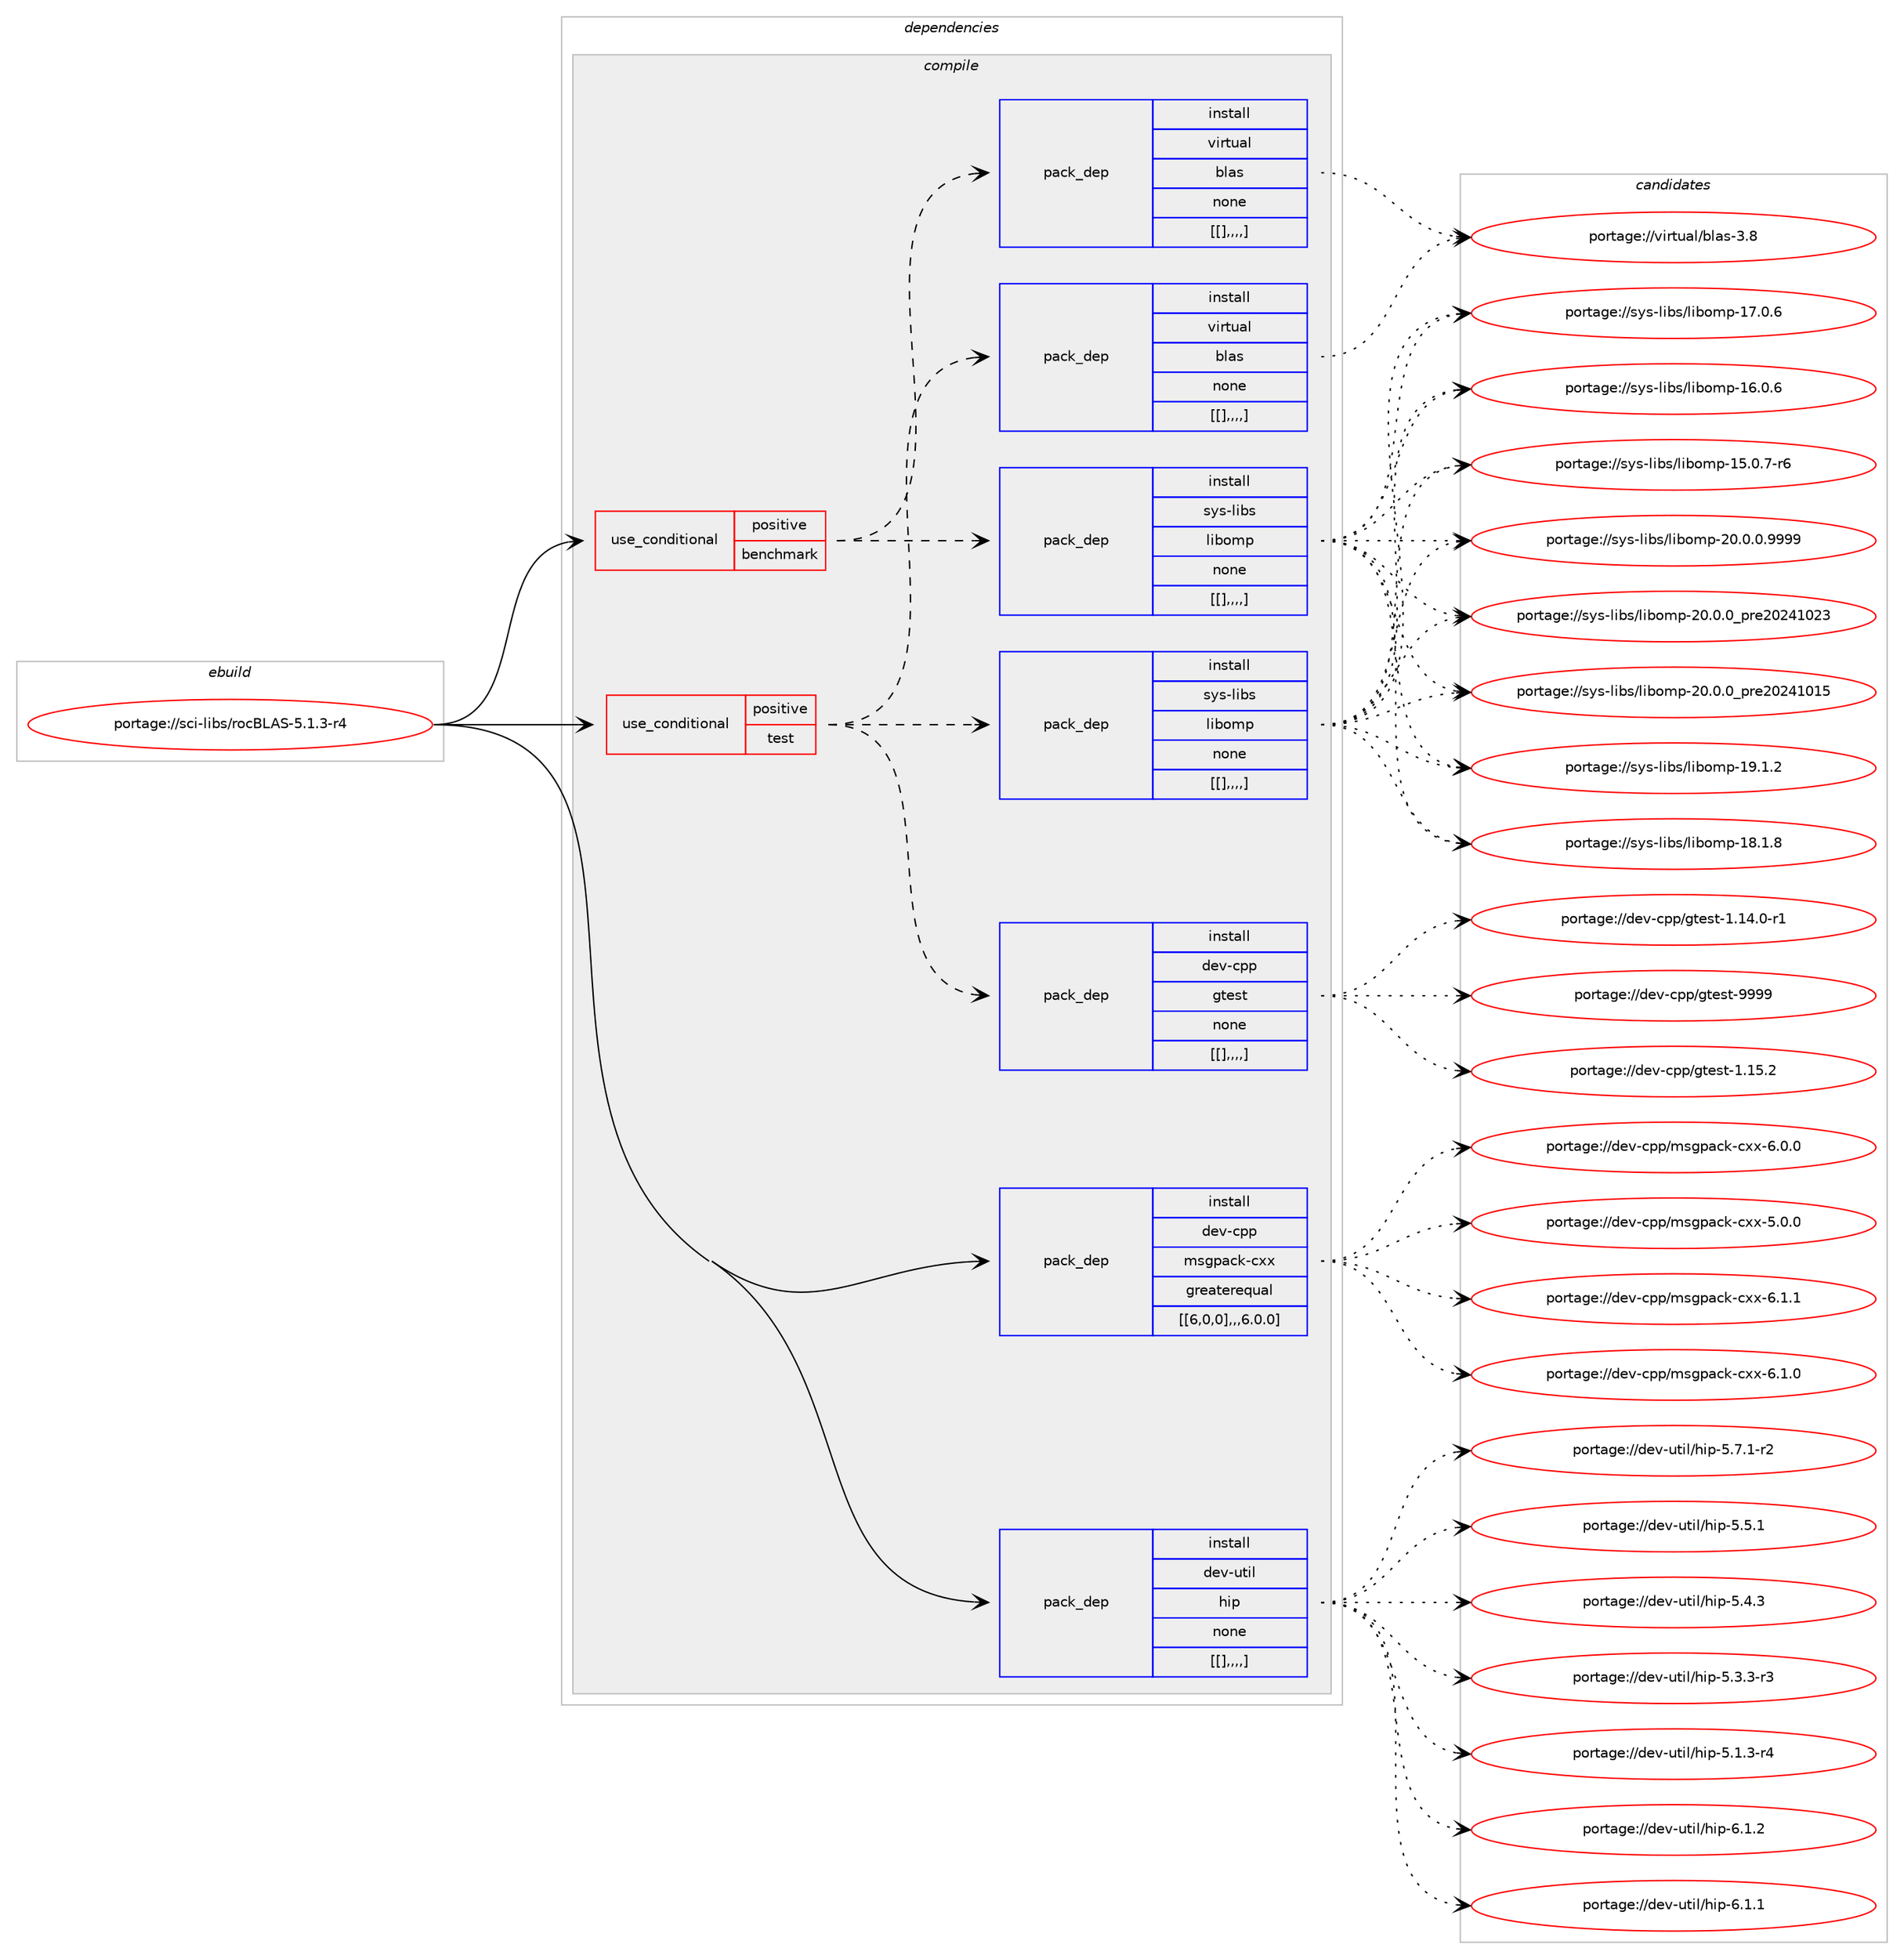 digraph prolog {

# *************
# Graph options
# *************

newrank=true;
concentrate=true;
compound=true;
graph [rankdir=LR,fontname=Helvetica,fontsize=10,ranksep=1.5];#, ranksep=2.5, nodesep=0.2];
edge  [arrowhead=vee];
node  [fontname=Helvetica,fontsize=10];

# **********
# The ebuild
# **********

subgraph cluster_leftcol {
color=gray;
label=<<i>ebuild</i>>;
id [label="portage://sci-libs/rocBLAS-5.1.3-r4", color=red, width=4, href="../sci-libs/rocBLAS-5.1.3-r4.svg"];
}

# ****************
# The dependencies
# ****************

subgraph cluster_midcol {
color=gray;
label=<<i>dependencies</i>>;
subgraph cluster_compile {
fillcolor="#eeeeee";
style=filled;
label=<<i>compile</i>>;
subgraph cond113547 {
dependency427465 [label=<<TABLE BORDER="0" CELLBORDER="1" CELLSPACING="0" CELLPADDING="4"><TR><TD ROWSPAN="3" CELLPADDING="10">use_conditional</TD></TR><TR><TD>positive</TD></TR><TR><TD>benchmark</TD></TR></TABLE>>, shape=none, color=red];
subgraph pack310775 {
dependency427511 [label=<<TABLE BORDER="0" CELLBORDER="1" CELLSPACING="0" CELLPADDING="4" WIDTH="220"><TR><TD ROWSPAN="6" CELLPADDING="30">pack_dep</TD></TR><TR><TD WIDTH="110">install</TD></TR><TR><TD>virtual</TD></TR><TR><TD>blas</TD></TR><TR><TD>none</TD></TR><TR><TD>[[],,,,]</TD></TR></TABLE>>, shape=none, color=blue];
}
dependency427465:e -> dependency427511:w [weight=20,style="dashed",arrowhead="vee"];
subgraph pack310804 {
dependency427529 [label=<<TABLE BORDER="0" CELLBORDER="1" CELLSPACING="0" CELLPADDING="4" WIDTH="220"><TR><TD ROWSPAN="6" CELLPADDING="30">pack_dep</TD></TR><TR><TD WIDTH="110">install</TD></TR><TR><TD>sys-libs</TD></TR><TR><TD>libomp</TD></TR><TR><TD>none</TD></TR><TR><TD>[[],,,,]</TD></TR></TABLE>>, shape=none, color=blue];
}
dependency427465:e -> dependency427529:w [weight=20,style="dashed",arrowhead="vee"];
}
id:e -> dependency427465:w [weight=20,style="solid",arrowhead="vee"];
subgraph cond113580 {
dependency427549 [label=<<TABLE BORDER="0" CELLBORDER="1" CELLSPACING="0" CELLPADDING="4"><TR><TD ROWSPAN="3" CELLPADDING="10">use_conditional</TD></TR><TR><TD>positive</TD></TR><TR><TD>test</TD></TR></TABLE>>, shape=none, color=red];
subgraph pack310830 {
dependency427551 [label=<<TABLE BORDER="0" CELLBORDER="1" CELLSPACING="0" CELLPADDING="4" WIDTH="220"><TR><TD ROWSPAN="6" CELLPADDING="30">pack_dep</TD></TR><TR><TD WIDTH="110">install</TD></TR><TR><TD>virtual</TD></TR><TR><TD>blas</TD></TR><TR><TD>none</TD></TR><TR><TD>[[],,,,]</TD></TR></TABLE>>, shape=none, color=blue];
}
dependency427549:e -> dependency427551:w [weight=20,style="dashed",arrowhead="vee"];
subgraph pack310843 {
dependency427583 [label=<<TABLE BORDER="0" CELLBORDER="1" CELLSPACING="0" CELLPADDING="4" WIDTH="220"><TR><TD ROWSPAN="6" CELLPADDING="30">pack_dep</TD></TR><TR><TD WIDTH="110">install</TD></TR><TR><TD>dev-cpp</TD></TR><TR><TD>gtest</TD></TR><TR><TD>none</TD></TR><TR><TD>[[],,,,]</TD></TR></TABLE>>, shape=none, color=blue];
}
dependency427549:e -> dependency427583:w [weight=20,style="dashed",arrowhead="vee"];
subgraph pack310858 {
dependency427586 [label=<<TABLE BORDER="0" CELLBORDER="1" CELLSPACING="0" CELLPADDING="4" WIDTH="220"><TR><TD ROWSPAN="6" CELLPADDING="30">pack_dep</TD></TR><TR><TD WIDTH="110">install</TD></TR><TR><TD>sys-libs</TD></TR><TR><TD>libomp</TD></TR><TR><TD>none</TD></TR><TR><TD>[[],,,,]</TD></TR></TABLE>>, shape=none, color=blue];
}
dependency427549:e -> dependency427586:w [weight=20,style="dashed",arrowhead="vee"];
}
id:e -> dependency427549:w [weight=20,style="solid",arrowhead="vee"];
subgraph pack310861 {
dependency427624 [label=<<TABLE BORDER="0" CELLBORDER="1" CELLSPACING="0" CELLPADDING="4" WIDTH="220"><TR><TD ROWSPAN="6" CELLPADDING="30">pack_dep</TD></TR><TR><TD WIDTH="110">install</TD></TR><TR><TD>dev-cpp</TD></TR><TR><TD>msgpack-cxx</TD></TR><TR><TD>greaterequal</TD></TR><TR><TD>[[6,0,0],,,6.0.0]</TD></TR></TABLE>>, shape=none, color=blue];
}
id:e -> dependency427624:w [weight=20,style="solid",arrowhead="vee"];
subgraph pack310884 {
dependency427627 [label=<<TABLE BORDER="0" CELLBORDER="1" CELLSPACING="0" CELLPADDING="4" WIDTH="220"><TR><TD ROWSPAN="6" CELLPADDING="30">pack_dep</TD></TR><TR><TD WIDTH="110">install</TD></TR><TR><TD>dev-util</TD></TR><TR><TD>hip</TD></TR><TR><TD>none</TD></TR><TR><TD>[[],,,,]</TD></TR></TABLE>>, shape=none, color=blue];
}
id:e -> dependency427627:w [weight=20,style="solid",arrowhead="vee"];
}
subgraph cluster_compileandrun {
fillcolor="#eeeeee";
style=filled;
label=<<i>compile and run</i>>;
}
subgraph cluster_run {
fillcolor="#eeeeee";
style=filled;
label=<<i>run</i>>;
}
}

# **************
# The candidates
# **************

subgraph cluster_choices {
rank=same;
color=gray;
label=<<i>candidates</i>>;

subgraph choice309205 {
color=black;
nodesep=1;
choice1181051141161179710847981089711545514656 [label="portage://virtual/blas-3.8", color=red, width=4,href="../virtual/blas-3.8.svg"];
dependency427511:e -> choice1181051141161179710847981089711545514656:w [style=dotted,weight="100"];
}
subgraph choice309221 {
color=black;
nodesep=1;
choice11512111545108105981154710810598111109112455048464846484657575757 [label="portage://sys-libs/libomp-20.0.0.9999", color=red, width=4,href="../sys-libs/libomp-20.0.0.9999.svg"];
choice1151211154510810598115471081059811110911245504846484648951121141015048505249485051 [label="portage://sys-libs/libomp-20.0.0_pre20241023", color=red, width=4,href="../sys-libs/libomp-20.0.0_pre20241023.svg"];
choice1151211154510810598115471081059811110911245504846484648951121141015048505249484953 [label="portage://sys-libs/libomp-20.0.0_pre20241015", color=red, width=4,href="../sys-libs/libomp-20.0.0_pre20241015.svg"];
choice1151211154510810598115471081059811110911245495746494650 [label="portage://sys-libs/libomp-19.1.2", color=red, width=4,href="../sys-libs/libomp-19.1.2.svg"];
choice1151211154510810598115471081059811110911245495646494656 [label="portage://sys-libs/libomp-18.1.8", color=red, width=4,href="../sys-libs/libomp-18.1.8.svg"];
choice1151211154510810598115471081059811110911245495546484654 [label="portage://sys-libs/libomp-17.0.6", color=red, width=4,href="../sys-libs/libomp-17.0.6.svg"];
choice1151211154510810598115471081059811110911245495446484654 [label="portage://sys-libs/libomp-16.0.6", color=red, width=4,href="../sys-libs/libomp-16.0.6.svg"];
choice11512111545108105981154710810598111109112454953464846554511454 [label="portage://sys-libs/libomp-15.0.7-r6", color=red, width=4,href="../sys-libs/libomp-15.0.7-r6.svg"];
dependency427529:e -> choice11512111545108105981154710810598111109112455048464846484657575757:w [style=dotted,weight="100"];
dependency427529:e -> choice1151211154510810598115471081059811110911245504846484648951121141015048505249485051:w [style=dotted,weight="100"];
dependency427529:e -> choice1151211154510810598115471081059811110911245504846484648951121141015048505249484953:w [style=dotted,weight="100"];
dependency427529:e -> choice1151211154510810598115471081059811110911245495746494650:w [style=dotted,weight="100"];
dependency427529:e -> choice1151211154510810598115471081059811110911245495646494656:w [style=dotted,weight="100"];
dependency427529:e -> choice1151211154510810598115471081059811110911245495546484654:w [style=dotted,weight="100"];
dependency427529:e -> choice1151211154510810598115471081059811110911245495446484654:w [style=dotted,weight="100"];
dependency427529:e -> choice11512111545108105981154710810598111109112454953464846554511454:w [style=dotted,weight="100"];
}
subgraph choice309249 {
color=black;
nodesep=1;
choice1181051141161179710847981089711545514656 [label="portage://virtual/blas-3.8", color=red, width=4,href="../virtual/blas-3.8.svg"];
dependency427551:e -> choice1181051141161179710847981089711545514656:w [style=dotted,weight="100"];
}
subgraph choice309251 {
color=black;
nodesep=1;
choice1001011184599112112471031161011151164557575757 [label="portage://dev-cpp/gtest-9999", color=red, width=4,href="../dev-cpp/gtest-9999.svg"];
choice10010111845991121124710311610111511645494649534650 [label="portage://dev-cpp/gtest-1.15.2", color=red, width=4,href="../dev-cpp/gtest-1.15.2.svg"];
choice100101118459911211247103116101115116454946495246484511449 [label="portage://dev-cpp/gtest-1.14.0-r1", color=red, width=4,href="../dev-cpp/gtest-1.14.0-r1.svg"];
dependency427583:e -> choice1001011184599112112471031161011151164557575757:w [style=dotted,weight="100"];
dependency427583:e -> choice10010111845991121124710311610111511645494649534650:w [style=dotted,weight="100"];
dependency427583:e -> choice100101118459911211247103116101115116454946495246484511449:w [style=dotted,weight="100"];
}
subgraph choice309274 {
color=black;
nodesep=1;
choice11512111545108105981154710810598111109112455048464846484657575757 [label="portage://sys-libs/libomp-20.0.0.9999", color=red, width=4,href="../sys-libs/libomp-20.0.0.9999.svg"];
choice1151211154510810598115471081059811110911245504846484648951121141015048505249485051 [label="portage://sys-libs/libomp-20.0.0_pre20241023", color=red, width=4,href="../sys-libs/libomp-20.0.0_pre20241023.svg"];
choice1151211154510810598115471081059811110911245504846484648951121141015048505249484953 [label="portage://sys-libs/libomp-20.0.0_pre20241015", color=red, width=4,href="../sys-libs/libomp-20.0.0_pre20241015.svg"];
choice1151211154510810598115471081059811110911245495746494650 [label="portage://sys-libs/libomp-19.1.2", color=red, width=4,href="../sys-libs/libomp-19.1.2.svg"];
choice1151211154510810598115471081059811110911245495646494656 [label="portage://sys-libs/libomp-18.1.8", color=red, width=4,href="../sys-libs/libomp-18.1.8.svg"];
choice1151211154510810598115471081059811110911245495546484654 [label="portage://sys-libs/libomp-17.0.6", color=red, width=4,href="../sys-libs/libomp-17.0.6.svg"];
choice1151211154510810598115471081059811110911245495446484654 [label="portage://sys-libs/libomp-16.0.6", color=red, width=4,href="../sys-libs/libomp-16.0.6.svg"];
choice11512111545108105981154710810598111109112454953464846554511454 [label="portage://sys-libs/libomp-15.0.7-r6", color=red, width=4,href="../sys-libs/libomp-15.0.7-r6.svg"];
dependency427586:e -> choice11512111545108105981154710810598111109112455048464846484657575757:w [style=dotted,weight="100"];
dependency427586:e -> choice1151211154510810598115471081059811110911245504846484648951121141015048505249485051:w [style=dotted,weight="100"];
dependency427586:e -> choice1151211154510810598115471081059811110911245504846484648951121141015048505249484953:w [style=dotted,weight="100"];
dependency427586:e -> choice1151211154510810598115471081059811110911245495746494650:w [style=dotted,weight="100"];
dependency427586:e -> choice1151211154510810598115471081059811110911245495646494656:w [style=dotted,weight="100"];
dependency427586:e -> choice1151211154510810598115471081059811110911245495546484654:w [style=dotted,weight="100"];
dependency427586:e -> choice1151211154510810598115471081059811110911245495446484654:w [style=dotted,weight="100"];
dependency427586:e -> choice11512111545108105981154710810598111109112454953464846554511454:w [style=dotted,weight="100"];
}
subgraph choice309307 {
color=black;
nodesep=1;
choice10010111845991121124710911510311297991074599120120455446494649 [label="portage://dev-cpp/msgpack-cxx-6.1.1", color=red, width=4,href="../dev-cpp/msgpack-cxx-6.1.1.svg"];
choice10010111845991121124710911510311297991074599120120455446494648 [label="portage://dev-cpp/msgpack-cxx-6.1.0", color=red, width=4,href="../dev-cpp/msgpack-cxx-6.1.0.svg"];
choice10010111845991121124710911510311297991074599120120455446484648 [label="portage://dev-cpp/msgpack-cxx-6.0.0", color=red, width=4,href="../dev-cpp/msgpack-cxx-6.0.0.svg"];
choice10010111845991121124710911510311297991074599120120455346484648 [label="portage://dev-cpp/msgpack-cxx-5.0.0", color=red, width=4,href="../dev-cpp/msgpack-cxx-5.0.0.svg"];
dependency427624:e -> choice10010111845991121124710911510311297991074599120120455446494649:w [style=dotted,weight="100"];
dependency427624:e -> choice10010111845991121124710911510311297991074599120120455446494648:w [style=dotted,weight="100"];
dependency427624:e -> choice10010111845991121124710911510311297991074599120120455446484648:w [style=dotted,weight="100"];
dependency427624:e -> choice10010111845991121124710911510311297991074599120120455346484648:w [style=dotted,weight="100"];
}
subgraph choice309329 {
color=black;
nodesep=1;
choice1001011184511711610510847104105112455446494650 [label="portage://dev-util/hip-6.1.2", color=red, width=4,href="../dev-util/hip-6.1.2.svg"];
choice1001011184511711610510847104105112455446494649 [label="portage://dev-util/hip-6.1.1", color=red, width=4,href="../dev-util/hip-6.1.1.svg"];
choice10010111845117116105108471041051124553465546494511450 [label="portage://dev-util/hip-5.7.1-r2", color=red, width=4,href="../dev-util/hip-5.7.1-r2.svg"];
choice1001011184511711610510847104105112455346534649 [label="portage://dev-util/hip-5.5.1", color=red, width=4,href="../dev-util/hip-5.5.1.svg"];
choice1001011184511711610510847104105112455346524651 [label="portage://dev-util/hip-5.4.3", color=red, width=4,href="../dev-util/hip-5.4.3.svg"];
choice10010111845117116105108471041051124553465146514511451 [label="portage://dev-util/hip-5.3.3-r3", color=red, width=4,href="../dev-util/hip-5.3.3-r3.svg"];
choice10010111845117116105108471041051124553464946514511452 [label="portage://dev-util/hip-5.1.3-r4", color=red, width=4,href="../dev-util/hip-5.1.3-r4.svg"];
dependency427627:e -> choice1001011184511711610510847104105112455446494650:w [style=dotted,weight="100"];
dependency427627:e -> choice1001011184511711610510847104105112455446494649:w [style=dotted,weight="100"];
dependency427627:e -> choice10010111845117116105108471041051124553465546494511450:w [style=dotted,weight="100"];
dependency427627:e -> choice1001011184511711610510847104105112455346534649:w [style=dotted,weight="100"];
dependency427627:e -> choice1001011184511711610510847104105112455346524651:w [style=dotted,weight="100"];
dependency427627:e -> choice10010111845117116105108471041051124553465146514511451:w [style=dotted,weight="100"];
dependency427627:e -> choice10010111845117116105108471041051124553464946514511452:w [style=dotted,weight="100"];
}
}

}
